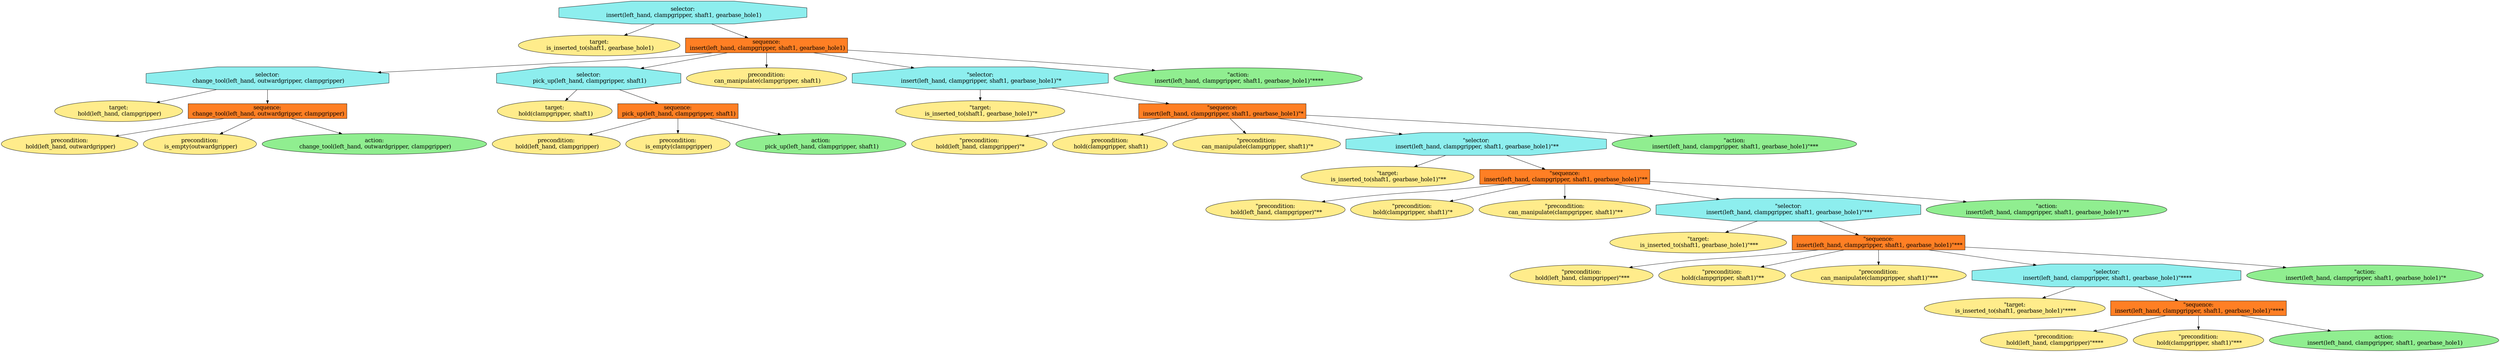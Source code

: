 digraph pastafarianism {
ordering=out;
graph [fontname="times-roman"];
node [fontname="times-roman"];
edge [fontname="times-roman"];
"selector:
 insert(left_hand, clampgripper, shaft1, gearbase_hole1)" [fillcolor=darkslategray2, fontcolor=black, fontsize=18, label="selector:
 insert(left_hand, clampgripper, shaft1, gearbase_hole1)", shape=octagon, style=filled];
"target:
 is_inserted_to(shaft1, gearbase_hole1)" [fillcolor=lightgoldenrod1, fontcolor=black, fontsize=18, label="target:
 is_inserted_to(shaft1, gearbase_hole1)", shape=ellipse, style=filled];
"selector:
 insert(left_hand, clampgripper, shaft1, gearbase_hole1)" -> "target:
 is_inserted_to(shaft1, gearbase_hole1)";
"sequence:
 insert(left_hand, clampgripper, shaft1, gearbase_hole1)" [fillcolor=chocolate1, fontcolor=black, fontsize=18, label="sequence:
 insert(left_hand, clampgripper, shaft1, gearbase_hole1)", shape=box, style=filled];
"selector:
 insert(left_hand, clampgripper, shaft1, gearbase_hole1)" -> "sequence:
 insert(left_hand, clampgripper, shaft1, gearbase_hole1)";
"selector:
 change_tool(left_hand, outwardgripper, clampgripper)" [fillcolor=darkslategray2, fontcolor=black, fontsize=18, label="selector:
 change_tool(left_hand, outwardgripper, clampgripper)", shape=octagon, style=filled];
"sequence:
 insert(left_hand, clampgripper, shaft1, gearbase_hole1)" -> "selector:
 change_tool(left_hand, outwardgripper, clampgripper)";
"target:
 hold(left_hand, clampgripper)" [fillcolor=lightgoldenrod1, fontcolor=black, fontsize=18, label="target:
 hold(left_hand, clampgripper)", shape=ellipse, style=filled];
"selector:
 change_tool(left_hand, outwardgripper, clampgripper)" -> "target:
 hold(left_hand, clampgripper)";
"sequence:
 change_tool(left_hand, outwardgripper, clampgripper)" [fillcolor=chocolate1, fontcolor=black, fontsize=18, label="sequence:
 change_tool(left_hand, outwardgripper, clampgripper)", shape=box, style=filled];
"selector:
 change_tool(left_hand, outwardgripper, clampgripper)" -> "sequence:
 change_tool(left_hand, outwardgripper, clampgripper)";
"precondition:
 hold(left_hand, outwardgripper)" [fillcolor=lightgoldenrod1, fontcolor=black, fontsize=18, label="precondition:
 hold(left_hand, outwardgripper)", shape=ellipse, style=filled];
"sequence:
 change_tool(left_hand, outwardgripper, clampgripper)" -> "precondition:
 hold(left_hand, outwardgripper)";
"precondition:
 is_empty(outwardgripper)" [fillcolor=lightgoldenrod1, fontcolor=black, fontsize=18, label="precondition:
 is_empty(outwardgripper)", shape=ellipse, style=filled];
"sequence:
 change_tool(left_hand, outwardgripper, clampgripper)" -> "precondition:
 is_empty(outwardgripper)";
"action:
 change_tool(left_hand, outwardgripper, clampgripper)" [fillcolor=lightgreen, fontcolor=black, fontsize=18, label="action:
 change_tool(left_hand, outwardgripper, clampgripper)", shape=ellipse, style=filled];
"sequence:
 change_tool(left_hand, outwardgripper, clampgripper)" -> "action:
 change_tool(left_hand, outwardgripper, clampgripper)";
"selector:
 pick_up(left_hand, clampgripper, shaft1)" [fillcolor=darkslategray2, fontcolor=black, fontsize=18, label="selector:
 pick_up(left_hand, clampgripper, shaft1)", shape=octagon, style=filled];
"sequence:
 insert(left_hand, clampgripper, shaft1, gearbase_hole1)" -> "selector:
 pick_up(left_hand, clampgripper, shaft1)";
"target:
 hold(clampgripper, shaft1)" [fillcolor=lightgoldenrod1, fontcolor=black, fontsize=18, label="target:
 hold(clampgripper, shaft1)", shape=ellipse, style=filled];
"selector:
 pick_up(left_hand, clampgripper, shaft1)" -> "target:
 hold(clampgripper, shaft1)";
"sequence:
 pick_up(left_hand, clampgripper, shaft1)" [fillcolor=chocolate1, fontcolor=black, fontsize=18, label="sequence:
 pick_up(left_hand, clampgripper, shaft1)", shape=box, style=filled];
"selector:
 pick_up(left_hand, clampgripper, shaft1)" -> "sequence:
 pick_up(left_hand, clampgripper, shaft1)";
"precondition:
 hold(left_hand, clampgripper)" [fillcolor=lightgoldenrod1, fontcolor=black, fontsize=18, label="precondition:
 hold(left_hand, clampgripper)", shape=ellipse, style=filled];
"sequence:
 pick_up(left_hand, clampgripper, shaft1)" -> "precondition:
 hold(left_hand, clampgripper)";
"precondition:
 is_empty(clampgripper)" [fillcolor=lightgoldenrod1, fontcolor=black, fontsize=18, label="precondition:
 is_empty(clampgripper)", shape=ellipse, style=filled];
"sequence:
 pick_up(left_hand, clampgripper, shaft1)" -> "precondition:
 is_empty(clampgripper)";
"action:
 pick_up(left_hand, clampgripper, shaft1)" [fillcolor=lightgreen, fontcolor=black, fontsize=18, label="action:
 pick_up(left_hand, clampgripper, shaft1)", shape=ellipse, style=filled];
"sequence:
 pick_up(left_hand, clampgripper, shaft1)" -> "action:
 pick_up(left_hand, clampgripper, shaft1)";
"precondition:
 can_manipulate(clampgripper, shaft1)" [fillcolor=lightgoldenrod1, fontcolor=black, fontsize=18, label="precondition:
 can_manipulate(clampgripper, shaft1)", shape=ellipse, style=filled];
"sequence:
 insert(left_hand, clampgripper, shaft1, gearbase_hole1)" -> "precondition:
 can_manipulate(clampgripper, shaft1)";
"\"selector:\n insert(left_hand, clampgripper, shaft1, gearbase_hole1)\"*" [fillcolor=darkslategray2, fontcolor=black, fontsize=18, label="\"selector:\n insert(left_hand, clampgripper, shaft1, gearbase_hole1)\"*", shape=octagon, style=filled];
"sequence:
 insert(left_hand, clampgripper, shaft1, gearbase_hole1)" -> "\"selector:\n insert(left_hand, clampgripper, shaft1, gearbase_hole1)\"*";
"\"target:\n is_inserted_to(shaft1, gearbase_hole1)\"*" [fillcolor=lightgoldenrod1, fontcolor=black, fontsize=18, label="\"target:\n is_inserted_to(shaft1, gearbase_hole1)\"*", shape=ellipse, style=filled];
"\"selector:\n insert(left_hand, clampgripper, shaft1, gearbase_hole1)\"*" -> "\"target:\n is_inserted_to(shaft1, gearbase_hole1)\"*";
"\"sequence:\n insert(left_hand, clampgripper, shaft1, gearbase_hole1)\"*" [fillcolor=chocolate1, fontcolor=black, fontsize=18, label="\"sequence:\n insert(left_hand, clampgripper, shaft1, gearbase_hole1)\"*", shape=box, style=filled];
"\"selector:\n insert(left_hand, clampgripper, shaft1, gearbase_hole1)\"*" -> "\"sequence:\n insert(left_hand, clampgripper, shaft1, gearbase_hole1)\"*";
"\"precondition:\n hold(left_hand, clampgripper)\"*" [fillcolor=lightgoldenrod1, fontcolor=black, fontsize=18, label="\"precondition:\n hold(left_hand, clampgripper)\"*", shape=ellipse, style=filled];
"\"sequence:\n insert(left_hand, clampgripper, shaft1, gearbase_hole1)\"*" -> "\"precondition:\n hold(left_hand, clampgripper)\"*";
"precondition:
 hold(clampgripper, shaft1)" [fillcolor=lightgoldenrod1, fontcolor=black, fontsize=18, label="precondition:
 hold(clampgripper, shaft1)", shape=ellipse, style=filled];
"\"sequence:\n insert(left_hand, clampgripper, shaft1, gearbase_hole1)\"*" -> "precondition:
 hold(clampgripper, shaft1)";
"\"precondition:\n can_manipulate(clampgripper, shaft1)\"*" [fillcolor=lightgoldenrod1, fontcolor=black, fontsize=18, label="\"precondition:\n can_manipulate(clampgripper, shaft1)\"*", shape=ellipse, style=filled];
"\"sequence:\n insert(left_hand, clampgripper, shaft1, gearbase_hole1)\"*" -> "\"precondition:\n can_manipulate(clampgripper, shaft1)\"*";
"\"selector:\n insert(left_hand, clampgripper, shaft1, gearbase_hole1)\"**" [fillcolor=darkslategray2, fontcolor=black, fontsize=18, label="\"selector:\n insert(left_hand, clampgripper, shaft1, gearbase_hole1)\"**", shape=octagon, style=filled];
"\"sequence:\n insert(left_hand, clampgripper, shaft1, gearbase_hole1)\"*" -> "\"selector:\n insert(left_hand, clampgripper, shaft1, gearbase_hole1)\"**";
"\"target:\n is_inserted_to(shaft1, gearbase_hole1)\"**" [fillcolor=lightgoldenrod1, fontcolor=black, fontsize=18, label="\"target:\n is_inserted_to(shaft1, gearbase_hole1)\"**", shape=ellipse, style=filled];
"\"selector:\n insert(left_hand, clampgripper, shaft1, gearbase_hole1)\"**" -> "\"target:\n is_inserted_to(shaft1, gearbase_hole1)\"**";
"\"sequence:\n insert(left_hand, clampgripper, shaft1, gearbase_hole1)\"**" [fillcolor=chocolate1, fontcolor=black, fontsize=18, label="\"sequence:\n insert(left_hand, clampgripper, shaft1, gearbase_hole1)\"**", shape=box, style=filled];
"\"selector:\n insert(left_hand, clampgripper, shaft1, gearbase_hole1)\"**" -> "\"sequence:\n insert(left_hand, clampgripper, shaft1, gearbase_hole1)\"**";
"\"precondition:\n hold(left_hand, clampgripper)\"**" [fillcolor=lightgoldenrod1, fontcolor=black, fontsize=18, label="\"precondition:\n hold(left_hand, clampgripper)\"**", shape=ellipse, style=filled];
"\"sequence:\n insert(left_hand, clampgripper, shaft1, gearbase_hole1)\"**" -> "\"precondition:\n hold(left_hand, clampgripper)\"**";
"\"precondition:\n hold(clampgripper, shaft1)\"*" [fillcolor=lightgoldenrod1, fontcolor=black, fontsize=18, label="\"precondition:\n hold(clampgripper, shaft1)\"*", shape=ellipse, style=filled];
"\"sequence:\n insert(left_hand, clampgripper, shaft1, gearbase_hole1)\"**" -> "\"precondition:\n hold(clampgripper, shaft1)\"*";
"\"precondition:\n can_manipulate(clampgripper, shaft1)\"**" [fillcolor=lightgoldenrod1, fontcolor=black, fontsize=18, label="\"precondition:\n can_manipulate(clampgripper, shaft1)\"**", shape=ellipse, style=filled];
"\"sequence:\n insert(left_hand, clampgripper, shaft1, gearbase_hole1)\"**" -> "\"precondition:\n can_manipulate(clampgripper, shaft1)\"**";
"\"selector:\n insert(left_hand, clampgripper, shaft1, gearbase_hole1)\"***" [fillcolor=darkslategray2, fontcolor=black, fontsize=18, label="\"selector:\n insert(left_hand, clampgripper, shaft1, gearbase_hole1)\"***", shape=octagon, style=filled];
"\"sequence:\n insert(left_hand, clampgripper, shaft1, gearbase_hole1)\"**" -> "\"selector:\n insert(left_hand, clampgripper, shaft1, gearbase_hole1)\"***";
"\"target:\n is_inserted_to(shaft1, gearbase_hole1)\"***" [fillcolor=lightgoldenrod1, fontcolor=black, fontsize=18, label="\"target:\n is_inserted_to(shaft1, gearbase_hole1)\"***", shape=ellipse, style=filled];
"\"selector:\n insert(left_hand, clampgripper, shaft1, gearbase_hole1)\"***" -> "\"target:\n is_inserted_to(shaft1, gearbase_hole1)\"***";
"\"sequence:\n insert(left_hand, clampgripper, shaft1, gearbase_hole1)\"***" [fillcolor=chocolate1, fontcolor=black, fontsize=18, label="\"sequence:\n insert(left_hand, clampgripper, shaft1, gearbase_hole1)\"***", shape=box, style=filled];
"\"selector:\n insert(left_hand, clampgripper, shaft1, gearbase_hole1)\"***" -> "\"sequence:\n insert(left_hand, clampgripper, shaft1, gearbase_hole1)\"***";
"\"precondition:\n hold(left_hand, clampgripper)\"***" [fillcolor=lightgoldenrod1, fontcolor=black, fontsize=18, label="\"precondition:\n hold(left_hand, clampgripper)\"***", shape=ellipse, style=filled];
"\"sequence:\n insert(left_hand, clampgripper, shaft1, gearbase_hole1)\"***" -> "\"precondition:\n hold(left_hand, clampgripper)\"***";
"\"precondition:\n hold(clampgripper, shaft1)\"**" [fillcolor=lightgoldenrod1, fontcolor=black, fontsize=18, label="\"precondition:\n hold(clampgripper, shaft1)\"**", shape=ellipse, style=filled];
"\"sequence:\n insert(left_hand, clampgripper, shaft1, gearbase_hole1)\"***" -> "\"precondition:\n hold(clampgripper, shaft1)\"**";
"\"precondition:\n can_manipulate(clampgripper, shaft1)\"***" [fillcolor=lightgoldenrod1, fontcolor=black, fontsize=18, label="\"precondition:\n can_manipulate(clampgripper, shaft1)\"***", shape=ellipse, style=filled];
"\"sequence:\n insert(left_hand, clampgripper, shaft1, gearbase_hole1)\"***" -> "\"precondition:\n can_manipulate(clampgripper, shaft1)\"***";
"\"selector:\n insert(left_hand, clampgripper, shaft1, gearbase_hole1)\"****" [fillcolor=darkslategray2, fontcolor=black, fontsize=18, label="\"selector:\n insert(left_hand, clampgripper, shaft1, gearbase_hole1)\"****", shape=octagon, style=filled];
"\"sequence:\n insert(left_hand, clampgripper, shaft1, gearbase_hole1)\"***" -> "\"selector:\n insert(left_hand, clampgripper, shaft1, gearbase_hole1)\"****";
"\"target:\n is_inserted_to(shaft1, gearbase_hole1)\"****" [fillcolor=lightgoldenrod1, fontcolor=black, fontsize=18, label="\"target:\n is_inserted_to(shaft1, gearbase_hole1)\"****", shape=ellipse, style=filled];
"\"selector:\n insert(left_hand, clampgripper, shaft1, gearbase_hole1)\"****" -> "\"target:\n is_inserted_to(shaft1, gearbase_hole1)\"****";
"\"sequence:\n insert(left_hand, clampgripper, shaft1, gearbase_hole1)\"****" [fillcolor=chocolate1, fontcolor=black, fontsize=18, label="\"sequence:\n insert(left_hand, clampgripper, shaft1, gearbase_hole1)\"****", shape=box, style=filled];
"\"selector:\n insert(left_hand, clampgripper, shaft1, gearbase_hole1)\"****" -> "\"sequence:\n insert(left_hand, clampgripper, shaft1, gearbase_hole1)\"****";
"\"precondition:\n hold(left_hand, clampgripper)\"****" [fillcolor=lightgoldenrod1, fontcolor=black, fontsize=18, label="\"precondition:\n hold(left_hand, clampgripper)\"****", shape=ellipse, style=filled];
"\"sequence:\n insert(left_hand, clampgripper, shaft1, gearbase_hole1)\"****" -> "\"precondition:\n hold(left_hand, clampgripper)\"****";
"\"precondition:\n hold(clampgripper, shaft1)\"***" [fillcolor=lightgoldenrod1, fontcolor=black, fontsize=18, label="\"precondition:\n hold(clampgripper, shaft1)\"***", shape=ellipse, style=filled];
"\"sequence:\n insert(left_hand, clampgripper, shaft1, gearbase_hole1)\"****" -> "\"precondition:\n hold(clampgripper, shaft1)\"***";
"action:
 insert(left_hand, clampgripper, shaft1, gearbase_hole1)" [fillcolor=lightgreen, fontcolor=black, fontsize=18, label="action:
 insert(left_hand, clampgripper, shaft1, gearbase_hole1)", shape=ellipse, style=filled];
"\"sequence:\n insert(left_hand, clampgripper, shaft1, gearbase_hole1)\"****" -> "action:
 insert(left_hand, clampgripper, shaft1, gearbase_hole1)";
"\"action:\n insert(left_hand, clampgripper, shaft1, gearbase_hole1)\"*" [fillcolor=lightgreen, fontcolor=black, fontsize=18, label="\"action:\n insert(left_hand, clampgripper, shaft1, gearbase_hole1)\"*", shape=ellipse, style=filled];
"\"sequence:\n insert(left_hand, clampgripper, shaft1, gearbase_hole1)\"***" -> "\"action:\n insert(left_hand, clampgripper, shaft1, gearbase_hole1)\"*";
"\"action:\n insert(left_hand, clampgripper, shaft1, gearbase_hole1)\"**" [fillcolor=lightgreen, fontcolor=black, fontsize=18, label="\"action:\n insert(left_hand, clampgripper, shaft1, gearbase_hole1)\"**", shape=ellipse, style=filled];
"\"sequence:\n insert(left_hand, clampgripper, shaft1, gearbase_hole1)\"**" -> "\"action:\n insert(left_hand, clampgripper, shaft1, gearbase_hole1)\"**";
"\"action:\n insert(left_hand, clampgripper, shaft1, gearbase_hole1)\"***" [fillcolor=lightgreen, fontcolor=black, fontsize=18, label="\"action:\n insert(left_hand, clampgripper, shaft1, gearbase_hole1)\"***", shape=ellipse, style=filled];
"\"sequence:\n insert(left_hand, clampgripper, shaft1, gearbase_hole1)\"*" -> "\"action:\n insert(left_hand, clampgripper, shaft1, gearbase_hole1)\"***";
"\"action:\n insert(left_hand, clampgripper, shaft1, gearbase_hole1)\"****" [fillcolor=lightgreen, fontcolor=black, fontsize=18, label="\"action:\n insert(left_hand, clampgripper, shaft1, gearbase_hole1)\"****", shape=ellipse, style=filled];
"sequence:
 insert(left_hand, clampgripper, shaft1, gearbase_hole1)" -> "\"action:\n insert(left_hand, clampgripper, shaft1, gearbase_hole1)\"****";
}
